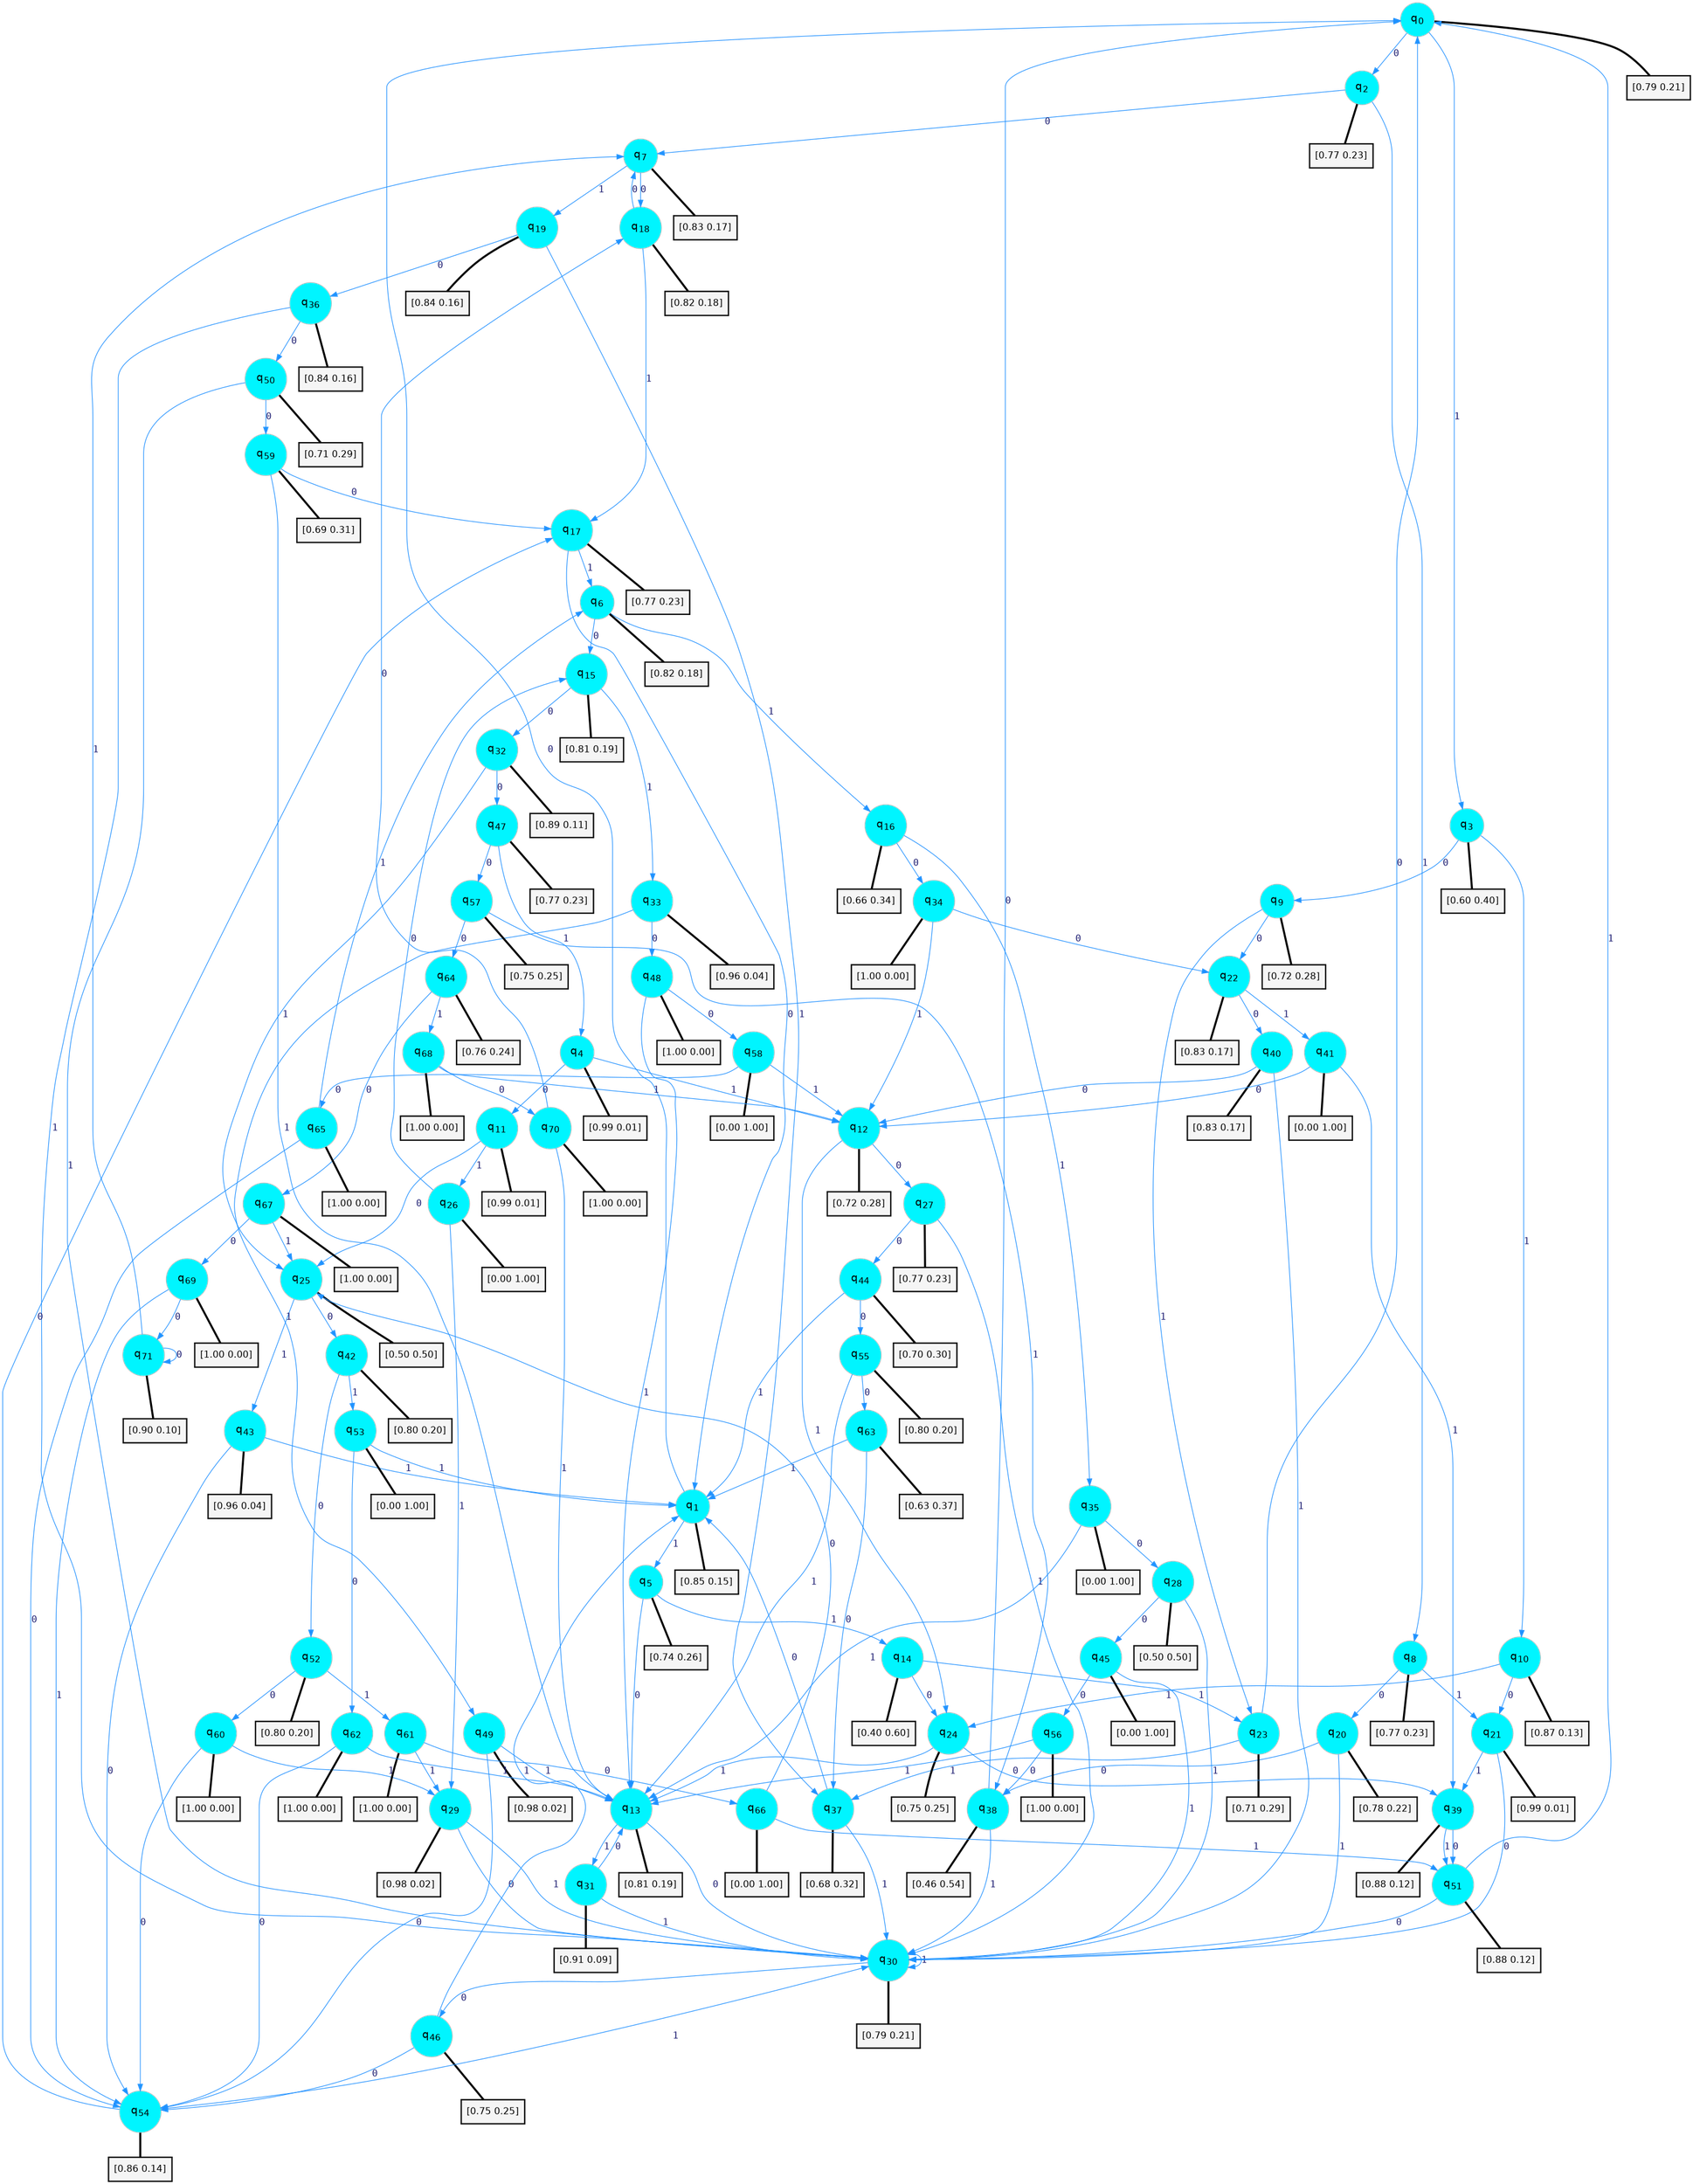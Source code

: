 digraph G {
graph [
bgcolor=transparent, dpi=300, rankdir=TD, size="40,25"];
node [
color=gray, fillcolor=turquoise1, fontcolor=black, fontname=Helvetica, fontsize=16, fontweight=bold, shape=circle, style=filled];
edge [
arrowsize=1, color=dodgerblue1, fontcolor=midnightblue, fontname=courier, fontweight=bold, penwidth=1, style=solid, weight=20];
0[label=<q<SUB>0</SUB>>];
1[label=<q<SUB>1</SUB>>];
2[label=<q<SUB>2</SUB>>];
3[label=<q<SUB>3</SUB>>];
4[label=<q<SUB>4</SUB>>];
5[label=<q<SUB>5</SUB>>];
6[label=<q<SUB>6</SUB>>];
7[label=<q<SUB>7</SUB>>];
8[label=<q<SUB>8</SUB>>];
9[label=<q<SUB>9</SUB>>];
10[label=<q<SUB>10</SUB>>];
11[label=<q<SUB>11</SUB>>];
12[label=<q<SUB>12</SUB>>];
13[label=<q<SUB>13</SUB>>];
14[label=<q<SUB>14</SUB>>];
15[label=<q<SUB>15</SUB>>];
16[label=<q<SUB>16</SUB>>];
17[label=<q<SUB>17</SUB>>];
18[label=<q<SUB>18</SUB>>];
19[label=<q<SUB>19</SUB>>];
20[label=<q<SUB>20</SUB>>];
21[label=<q<SUB>21</SUB>>];
22[label=<q<SUB>22</SUB>>];
23[label=<q<SUB>23</SUB>>];
24[label=<q<SUB>24</SUB>>];
25[label=<q<SUB>25</SUB>>];
26[label=<q<SUB>26</SUB>>];
27[label=<q<SUB>27</SUB>>];
28[label=<q<SUB>28</SUB>>];
29[label=<q<SUB>29</SUB>>];
30[label=<q<SUB>30</SUB>>];
31[label=<q<SUB>31</SUB>>];
32[label=<q<SUB>32</SUB>>];
33[label=<q<SUB>33</SUB>>];
34[label=<q<SUB>34</SUB>>];
35[label=<q<SUB>35</SUB>>];
36[label=<q<SUB>36</SUB>>];
37[label=<q<SUB>37</SUB>>];
38[label=<q<SUB>38</SUB>>];
39[label=<q<SUB>39</SUB>>];
40[label=<q<SUB>40</SUB>>];
41[label=<q<SUB>41</SUB>>];
42[label=<q<SUB>42</SUB>>];
43[label=<q<SUB>43</SUB>>];
44[label=<q<SUB>44</SUB>>];
45[label=<q<SUB>45</SUB>>];
46[label=<q<SUB>46</SUB>>];
47[label=<q<SUB>47</SUB>>];
48[label=<q<SUB>48</SUB>>];
49[label=<q<SUB>49</SUB>>];
50[label=<q<SUB>50</SUB>>];
51[label=<q<SUB>51</SUB>>];
52[label=<q<SUB>52</SUB>>];
53[label=<q<SUB>53</SUB>>];
54[label=<q<SUB>54</SUB>>];
55[label=<q<SUB>55</SUB>>];
56[label=<q<SUB>56</SUB>>];
57[label=<q<SUB>57</SUB>>];
58[label=<q<SUB>58</SUB>>];
59[label=<q<SUB>59</SUB>>];
60[label=<q<SUB>60</SUB>>];
61[label=<q<SUB>61</SUB>>];
62[label=<q<SUB>62</SUB>>];
63[label=<q<SUB>63</SUB>>];
64[label=<q<SUB>64</SUB>>];
65[label=<q<SUB>65</SUB>>];
66[label=<q<SUB>66</SUB>>];
67[label=<q<SUB>67</SUB>>];
68[label=<q<SUB>68</SUB>>];
69[label=<q<SUB>69</SUB>>];
70[label=<q<SUB>70</SUB>>];
71[label=<q<SUB>71</SUB>>];
72[label="[0.79 0.21]", shape=box,fontcolor=black, fontname=Helvetica, fontsize=14, penwidth=2, fillcolor=whitesmoke,color=black];
73[label="[0.85 0.15]", shape=box,fontcolor=black, fontname=Helvetica, fontsize=14, penwidth=2, fillcolor=whitesmoke,color=black];
74[label="[0.77 0.23]", shape=box,fontcolor=black, fontname=Helvetica, fontsize=14, penwidth=2, fillcolor=whitesmoke,color=black];
75[label="[0.60 0.40]", shape=box,fontcolor=black, fontname=Helvetica, fontsize=14, penwidth=2, fillcolor=whitesmoke,color=black];
76[label="[0.99 0.01]", shape=box,fontcolor=black, fontname=Helvetica, fontsize=14, penwidth=2, fillcolor=whitesmoke,color=black];
77[label="[0.74 0.26]", shape=box,fontcolor=black, fontname=Helvetica, fontsize=14, penwidth=2, fillcolor=whitesmoke,color=black];
78[label="[0.82 0.18]", shape=box,fontcolor=black, fontname=Helvetica, fontsize=14, penwidth=2, fillcolor=whitesmoke,color=black];
79[label="[0.83 0.17]", shape=box,fontcolor=black, fontname=Helvetica, fontsize=14, penwidth=2, fillcolor=whitesmoke,color=black];
80[label="[0.77 0.23]", shape=box,fontcolor=black, fontname=Helvetica, fontsize=14, penwidth=2, fillcolor=whitesmoke,color=black];
81[label="[0.72 0.28]", shape=box,fontcolor=black, fontname=Helvetica, fontsize=14, penwidth=2, fillcolor=whitesmoke,color=black];
82[label="[0.87 0.13]", shape=box,fontcolor=black, fontname=Helvetica, fontsize=14, penwidth=2, fillcolor=whitesmoke,color=black];
83[label="[0.99 0.01]", shape=box,fontcolor=black, fontname=Helvetica, fontsize=14, penwidth=2, fillcolor=whitesmoke,color=black];
84[label="[0.72 0.28]", shape=box,fontcolor=black, fontname=Helvetica, fontsize=14, penwidth=2, fillcolor=whitesmoke,color=black];
85[label="[0.81 0.19]", shape=box,fontcolor=black, fontname=Helvetica, fontsize=14, penwidth=2, fillcolor=whitesmoke,color=black];
86[label="[0.40 0.60]", shape=box,fontcolor=black, fontname=Helvetica, fontsize=14, penwidth=2, fillcolor=whitesmoke,color=black];
87[label="[0.81 0.19]", shape=box,fontcolor=black, fontname=Helvetica, fontsize=14, penwidth=2, fillcolor=whitesmoke,color=black];
88[label="[0.66 0.34]", shape=box,fontcolor=black, fontname=Helvetica, fontsize=14, penwidth=2, fillcolor=whitesmoke,color=black];
89[label="[0.77 0.23]", shape=box,fontcolor=black, fontname=Helvetica, fontsize=14, penwidth=2, fillcolor=whitesmoke,color=black];
90[label="[0.82 0.18]", shape=box,fontcolor=black, fontname=Helvetica, fontsize=14, penwidth=2, fillcolor=whitesmoke,color=black];
91[label="[0.84 0.16]", shape=box,fontcolor=black, fontname=Helvetica, fontsize=14, penwidth=2, fillcolor=whitesmoke,color=black];
92[label="[0.78 0.22]", shape=box,fontcolor=black, fontname=Helvetica, fontsize=14, penwidth=2, fillcolor=whitesmoke,color=black];
93[label="[0.99 0.01]", shape=box,fontcolor=black, fontname=Helvetica, fontsize=14, penwidth=2, fillcolor=whitesmoke,color=black];
94[label="[0.83 0.17]", shape=box,fontcolor=black, fontname=Helvetica, fontsize=14, penwidth=2, fillcolor=whitesmoke,color=black];
95[label="[0.71 0.29]", shape=box,fontcolor=black, fontname=Helvetica, fontsize=14, penwidth=2, fillcolor=whitesmoke,color=black];
96[label="[0.75 0.25]", shape=box,fontcolor=black, fontname=Helvetica, fontsize=14, penwidth=2, fillcolor=whitesmoke,color=black];
97[label="[0.50 0.50]", shape=box,fontcolor=black, fontname=Helvetica, fontsize=14, penwidth=2, fillcolor=whitesmoke,color=black];
98[label="[0.00 1.00]", shape=box,fontcolor=black, fontname=Helvetica, fontsize=14, penwidth=2, fillcolor=whitesmoke,color=black];
99[label="[0.77 0.23]", shape=box,fontcolor=black, fontname=Helvetica, fontsize=14, penwidth=2, fillcolor=whitesmoke,color=black];
100[label="[0.50 0.50]", shape=box,fontcolor=black, fontname=Helvetica, fontsize=14, penwidth=2, fillcolor=whitesmoke,color=black];
101[label="[0.98 0.02]", shape=box,fontcolor=black, fontname=Helvetica, fontsize=14, penwidth=2, fillcolor=whitesmoke,color=black];
102[label="[0.79 0.21]", shape=box,fontcolor=black, fontname=Helvetica, fontsize=14, penwidth=2, fillcolor=whitesmoke,color=black];
103[label="[0.91 0.09]", shape=box,fontcolor=black, fontname=Helvetica, fontsize=14, penwidth=2, fillcolor=whitesmoke,color=black];
104[label="[0.89 0.11]", shape=box,fontcolor=black, fontname=Helvetica, fontsize=14, penwidth=2, fillcolor=whitesmoke,color=black];
105[label="[0.96 0.04]", shape=box,fontcolor=black, fontname=Helvetica, fontsize=14, penwidth=2, fillcolor=whitesmoke,color=black];
106[label="[1.00 0.00]", shape=box,fontcolor=black, fontname=Helvetica, fontsize=14, penwidth=2, fillcolor=whitesmoke,color=black];
107[label="[0.00 1.00]", shape=box,fontcolor=black, fontname=Helvetica, fontsize=14, penwidth=2, fillcolor=whitesmoke,color=black];
108[label="[0.84 0.16]", shape=box,fontcolor=black, fontname=Helvetica, fontsize=14, penwidth=2, fillcolor=whitesmoke,color=black];
109[label="[0.68 0.32]", shape=box,fontcolor=black, fontname=Helvetica, fontsize=14, penwidth=2, fillcolor=whitesmoke,color=black];
110[label="[0.46 0.54]", shape=box,fontcolor=black, fontname=Helvetica, fontsize=14, penwidth=2, fillcolor=whitesmoke,color=black];
111[label="[0.88 0.12]", shape=box,fontcolor=black, fontname=Helvetica, fontsize=14, penwidth=2, fillcolor=whitesmoke,color=black];
112[label="[0.83 0.17]", shape=box,fontcolor=black, fontname=Helvetica, fontsize=14, penwidth=2, fillcolor=whitesmoke,color=black];
113[label="[0.00 1.00]", shape=box,fontcolor=black, fontname=Helvetica, fontsize=14, penwidth=2, fillcolor=whitesmoke,color=black];
114[label="[0.80 0.20]", shape=box,fontcolor=black, fontname=Helvetica, fontsize=14, penwidth=2, fillcolor=whitesmoke,color=black];
115[label="[0.96 0.04]", shape=box,fontcolor=black, fontname=Helvetica, fontsize=14, penwidth=2, fillcolor=whitesmoke,color=black];
116[label="[0.70 0.30]", shape=box,fontcolor=black, fontname=Helvetica, fontsize=14, penwidth=2, fillcolor=whitesmoke,color=black];
117[label="[0.00 1.00]", shape=box,fontcolor=black, fontname=Helvetica, fontsize=14, penwidth=2, fillcolor=whitesmoke,color=black];
118[label="[0.75 0.25]", shape=box,fontcolor=black, fontname=Helvetica, fontsize=14, penwidth=2, fillcolor=whitesmoke,color=black];
119[label="[0.77 0.23]", shape=box,fontcolor=black, fontname=Helvetica, fontsize=14, penwidth=2, fillcolor=whitesmoke,color=black];
120[label="[1.00 0.00]", shape=box,fontcolor=black, fontname=Helvetica, fontsize=14, penwidth=2, fillcolor=whitesmoke,color=black];
121[label="[0.98 0.02]", shape=box,fontcolor=black, fontname=Helvetica, fontsize=14, penwidth=2, fillcolor=whitesmoke,color=black];
122[label="[0.71 0.29]", shape=box,fontcolor=black, fontname=Helvetica, fontsize=14, penwidth=2, fillcolor=whitesmoke,color=black];
123[label="[0.88 0.12]", shape=box,fontcolor=black, fontname=Helvetica, fontsize=14, penwidth=2, fillcolor=whitesmoke,color=black];
124[label="[0.80 0.20]", shape=box,fontcolor=black, fontname=Helvetica, fontsize=14, penwidth=2, fillcolor=whitesmoke,color=black];
125[label="[0.00 1.00]", shape=box,fontcolor=black, fontname=Helvetica, fontsize=14, penwidth=2, fillcolor=whitesmoke,color=black];
126[label="[0.86 0.14]", shape=box,fontcolor=black, fontname=Helvetica, fontsize=14, penwidth=2, fillcolor=whitesmoke,color=black];
127[label="[0.80 0.20]", shape=box,fontcolor=black, fontname=Helvetica, fontsize=14, penwidth=2, fillcolor=whitesmoke,color=black];
128[label="[1.00 0.00]", shape=box,fontcolor=black, fontname=Helvetica, fontsize=14, penwidth=2, fillcolor=whitesmoke,color=black];
129[label="[0.75 0.25]", shape=box,fontcolor=black, fontname=Helvetica, fontsize=14, penwidth=2, fillcolor=whitesmoke,color=black];
130[label="[0.00 1.00]", shape=box,fontcolor=black, fontname=Helvetica, fontsize=14, penwidth=2, fillcolor=whitesmoke,color=black];
131[label="[0.69 0.31]", shape=box,fontcolor=black, fontname=Helvetica, fontsize=14, penwidth=2, fillcolor=whitesmoke,color=black];
132[label="[1.00 0.00]", shape=box,fontcolor=black, fontname=Helvetica, fontsize=14, penwidth=2, fillcolor=whitesmoke,color=black];
133[label="[1.00 0.00]", shape=box,fontcolor=black, fontname=Helvetica, fontsize=14, penwidth=2, fillcolor=whitesmoke,color=black];
134[label="[1.00 0.00]", shape=box,fontcolor=black, fontname=Helvetica, fontsize=14, penwidth=2, fillcolor=whitesmoke,color=black];
135[label="[0.63 0.37]", shape=box,fontcolor=black, fontname=Helvetica, fontsize=14, penwidth=2, fillcolor=whitesmoke,color=black];
136[label="[0.76 0.24]", shape=box,fontcolor=black, fontname=Helvetica, fontsize=14, penwidth=2, fillcolor=whitesmoke,color=black];
137[label="[1.00 0.00]", shape=box,fontcolor=black, fontname=Helvetica, fontsize=14, penwidth=2, fillcolor=whitesmoke,color=black];
138[label="[0.00 1.00]", shape=box,fontcolor=black, fontname=Helvetica, fontsize=14, penwidth=2, fillcolor=whitesmoke,color=black];
139[label="[1.00 0.00]", shape=box,fontcolor=black, fontname=Helvetica, fontsize=14, penwidth=2, fillcolor=whitesmoke,color=black];
140[label="[1.00 0.00]", shape=box,fontcolor=black, fontname=Helvetica, fontsize=14, penwidth=2, fillcolor=whitesmoke,color=black];
141[label="[1.00 0.00]", shape=box,fontcolor=black, fontname=Helvetica, fontsize=14, penwidth=2, fillcolor=whitesmoke,color=black];
142[label="[1.00 0.00]", shape=box,fontcolor=black, fontname=Helvetica, fontsize=14, penwidth=2, fillcolor=whitesmoke,color=black];
143[label="[0.90 0.10]", shape=box,fontcolor=black, fontname=Helvetica, fontsize=14, penwidth=2, fillcolor=whitesmoke,color=black];
0->2 [label=0];
0->3 [label=1];
0->72 [arrowhead=none, penwidth=3,color=black];
1->0 [label=0];
1->5 [label=1];
1->73 [arrowhead=none, penwidth=3,color=black];
2->7 [label=0];
2->8 [label=1];
2->74 [arrowhead=none, penwidth=3,color=black];
3->9 [label=0];
3->10 [label=1];
3->75 [arrowhead=none, penwidth=3,color=black];
4->11 [label=0];
4->12 [label=1];
4->76 [arrowhead=none, penwidth=3,color=black];
5->13 [label=0];
5->14 [label=1];
5->77 [arrowhead=none, penwidth=3,color=black];
6->15 [label=0];
6->16 [label=1];
6->78 [arrowhead=none, penwidth=3,color=black];
7->18 [label=0];
7->19 [label=1];
7->79 [arrowhead=none, penwidth=3,color=black];
8->20 [label=0];
8->21 [label=1];
8->80 [arrowhead=none, penwidth=3,color=black];
9->22 [label=0];
9->23 [label=1];
9->81 [arrowhead=none, penwidth=3,color=black];
10->21 [label=0];
10->24 [label=1];
10->82 [arrowhead=none, penwidth=3,color=black];
11->25 [label=0];
11->26 [label=1];
11->83 [arrowhead=none, penwidth=3,color=black];
12->27 [label=0];
12->24 [label=1];
12->84 [arrowhead=none, penwidth=3,color=black];
13->30 [label=0];
13->31 [label=1];
13->85 [arrowhead=none, penwidth=3,color=black];
14->24 [label=0];
14->23 [label=1];
14->86 [arrowhead=none, penwidth=3,color=black];
15->32 [label=0];
15->33 [label=1];
15->87 [arrowhead=none, penwidth=3,color=black];
16->34 [label=0];
16->35 [label=1];
16->88 [arrowhead=none, penwidth=3,color=black];
17->1 [label=0];
17->6 [label=1];
17->89 [arrowhead=none, penwidth=3,color=black];
18->7 [label=0];
18->17 [label=1];
18->90 [arrowhead=none, penwidth=3,color=black];
19->36 [label=0];
19->37 [label=1];
19->91 [arrowhead=none, penwidth=3,color=black];
20->38 [label=0];
20->30 [label=1];
20->92 [arrowhead=none, penwidth=3,color=black];
21->30 [label=0];
21->39 [label=1];
21->93 [arrowhead=none, penwidth=3,color=black];
22->40 [label=0];
22->41 [label=1];
22->94 [arrowhead=none, penwidth=3,color=black];
23->0 [label=0];
23->37 [label=1];
23->95 [arrowhead=none, penwidth=3,color=black];
24->39 [label=0];
24->13 [label=1];
24->96 [arrowhead=none, penwidth=3,color=black];
25->42 [label=0];
25->43 [label=1];
25->97 [arrowhead=none, penwidth=3,color=black];
26->15 [label=0];
26->29 [label=1];
26->98 [arrowhead=none, penwidth=3,color=black];
27->44 [label=0];
27->30 [label=1];
27->99 [arrowhead=none, penwidth=3,color=black];
28->45 [label=0];
28->30 [label=1];
28->100 [arrowhead=none, penwidth=3,color=black];
29->30 [label=0];
29->30 [label=1];
29->101 [arrowhead=none, penwidth=3,color=black];
30->46 [label=0];
30->30 [label=1];
30->102 [arrowhead=none, penwidth=3,color=black];
31->13 [label=0];
31->30 [label=1];
31->103 [arrowhead=none, penwidth=3,color=black];
32->47 [label=0];
32->25 [label=1];
32->104 [arrowhead=none, penwidth=3,color=black];
33->48 [label=0];
33->49 [label=1];
33->105 [arrowhead=none, penwidth=3,color=black];
34->22 [label=0];
34->12 [label=1];
34->106 [arrowhead=none, penwidth=3,color=black];
35->28 [label=0];
35->13 [label=1];
35->107 [arrowhead=none, penwidth=3,color=black];
36->50 [label=0];
36->30 [label=1];
36->108 [arrowhead=none, penwidth=3,color=black];
37->1 [label=0];
37->30 [label=1];
37->109 [arrowhead=none, penwidth=3,color=black];
38->0 [label=0];
38->30 [label=1];
38->110 [arrowhead=none, penwidth=3,color=black];
39->51 [label=0];
39->51 [label=1];
39->111 [arrowhead=none, penwidth=3,color=black];
40->12 [label=0];
40->30 [label=1];
40->112 [arrowhead=none, penwidth=3,color=black];
41->12 [label=0];
41->39 [label=1];
41->113 [arrowhead=none, penwidth=3,color=black];
42->52 [label=0];
42->53 [label=1];
42->114 [arrowhead=none, penwidth=3,color=black];
43->54 [label=0];
43->1 [label=1];
43->115 [arrowhead=none, penwidth=3,color=black];
44->55 [label=0];
44->1 [label=1];
44->116 [arrowhead=none, penwidth=3,color=black];
45->56 [label=0];
45->30 [label=1];
45->117 [arrowhead=none, penwidth=3,color=black];
46->54 [label=0];
46->1 [label=1];
46->118 [arrowhead=none, penwidth=3,color=black];
47->57 [label=0];
47->4 [label=1];
47->119 [arrowhead=none, penwidth=3,color=black];
48->58 [label=0];
48->13 [label=1];
48->120 [arrowhead=none, penwidth=3,color=black];
49->54 [label=0];
49->13 [label=1];
49->121 [arrowhead=none, penwidth=3,color=black];
50->59 [label=0];
50->30 [label=1];
50->122 [arrowhead=none, penwidth=3,color=black];
51->30 [label=0];
51->0 [label=1];
51->123 [arrowhead=none, penwidth=3,color=black];
52->60 [label=0];
52->61 [label=1];
52->124 [arrowhead=none, penwidth=3,color=black];
53->62 [label=0];
53->1 [label=1];
53->125 [arrowhead=none, penwidth=3,color=black];
54->17 [label=0];
54->30 [label=1];
54->126 [arrowhead=none, penwidth=3,color=black];
55->63 [label=0];
55->13 [label=1];
55->127 [arrowhead=none, penwidth=3,color=black];
56->38 [label=0];
56->13 [label=1];
56->128 [arrowhead=none, penwidth=3,color=black];
57->64 [label=0];
57->38 [label=1];
57->129 [arrowhead=none, penwidth=3,color=black];
58->65 [label=0];
58->12 [label=1];
58->130 [arrowhead=none, penwidth=3,color=black];
59->17 [label=0];
59->13 [label=1];
59->131 [arrowhead=none, penwidth=3,color=black];
60->54 [label=0];
60->29 [label=1];
60->132 [arrowhead=none, penwidth=3,color=black];
61->66 [label=0];
61->29 [label=1];
61->133 [arrowhead=none, penwidth=3,color=black];
62->54 [label=0];
62->13 [label=1];
62->134 [arrowhead=none, penwidth=3,color=black];
63->37 [label=0];
63->1 [label=1];
63->135 [arrowhead=none, penwidth=3,color=black];
64->67 [label=0];
64->68 [label=1];
64->136 [arrowhead=none, penwidth=3,color=black];
65->54 [label=0];
65->6 [label=1];
65->137 [arrowhead=none, penwidth=3,color=black];
66->25 [label=0];
66->51 [label=1];
66->138 [arrowhead=none, penwidth=3,color=black];
67->69 [label=0];
67->25 [label=1];
67->139 [arrowhead=none, penwidth=3,color=black];
68->70 [label=0];
68->12 [label=1];
68->140 [arrowhead=none, penwidth=3,color=black];
69->71 [label=0];
69->54 [label=1];
69->141 [arrowhead=none, penwidth=3,color=black];
70->18 [label=0];
70->13 [label=1];
70->142 [arrowhead=none, penwidth=3,color=black];
71->71 [label=0];
71->7 [label=1];
71->143 [arrowhead=none, penwidth=3,color=black];
}

